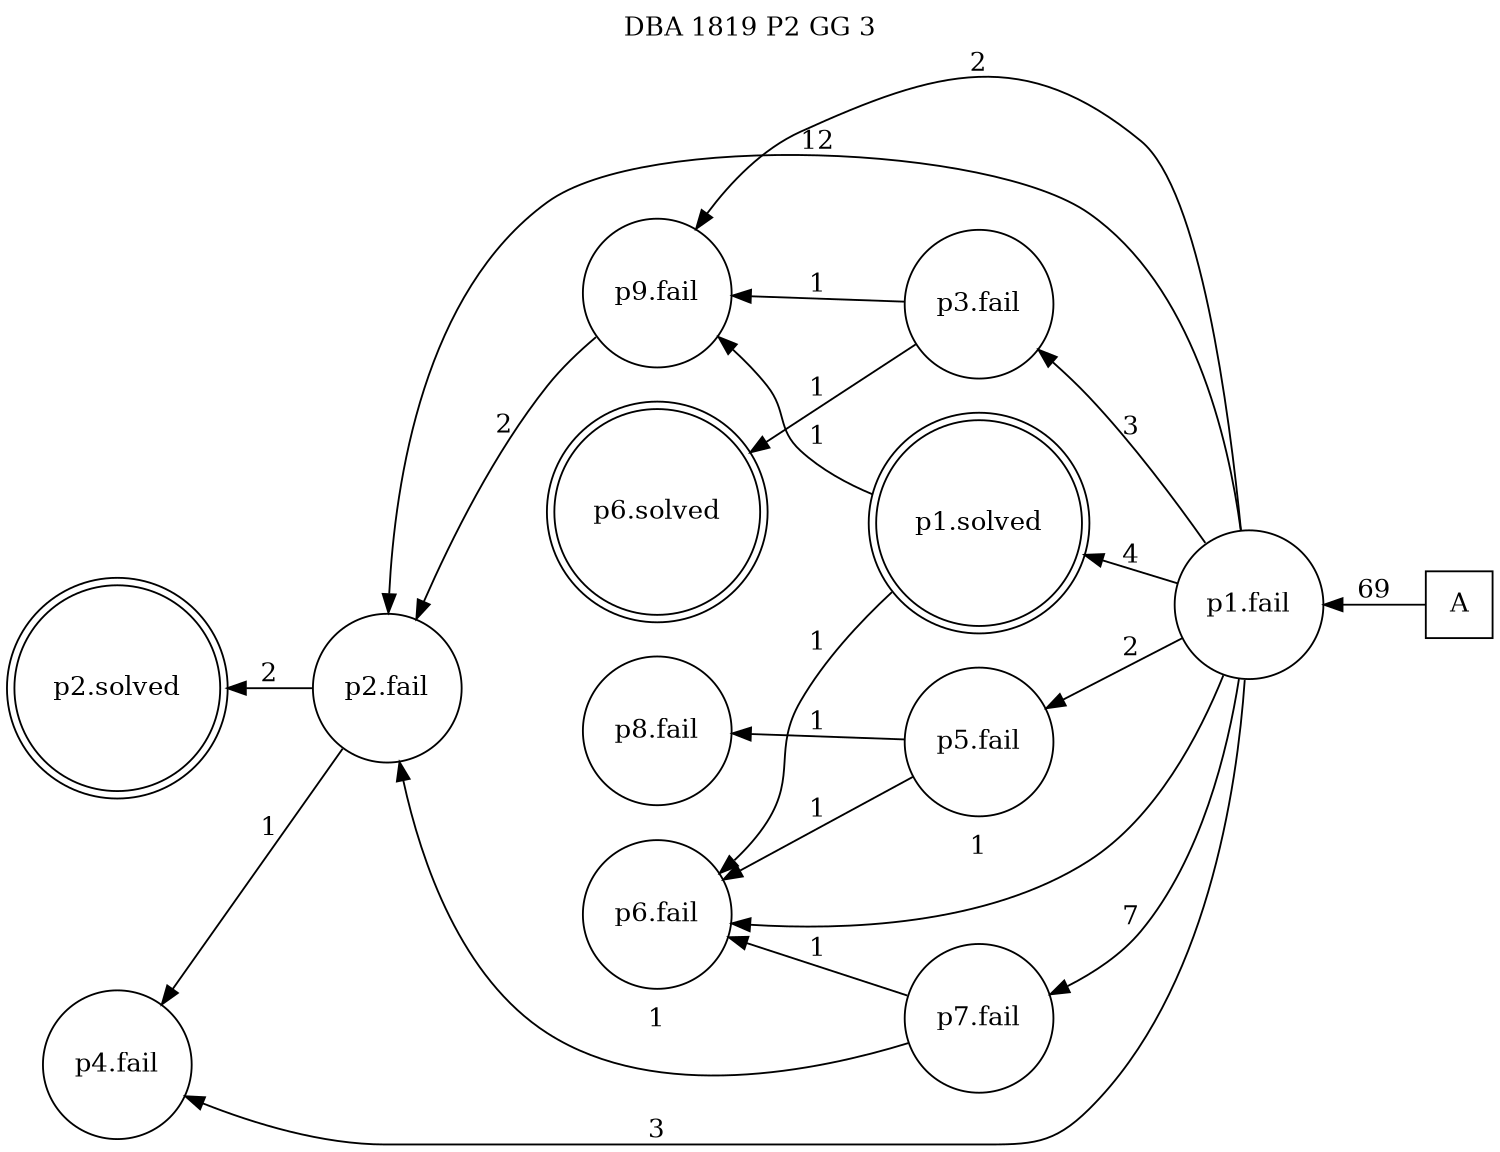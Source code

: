 digraph DBA_1819_P2_GG_3 {
labelloc="tl"
label= " DBA 1819 P2 GG 3 "
rankdir="RL";
graph [ size=" 10 , 10 !"]

"A" [shape="square" label="A"]
"p1.fail" [shape="circle" label="p1.fail"]
"p2.fail" [shape="circle" label="p2.fail"]
"p7.fail" [shape="circle" label="p7.fail"]
"p5.fail" [shape="circle" label="p5.fail"]
"p6.fail" [shape="circle" label="p6.fail"]
"p9.fail" [shape="circle" label="p9.fail"]
"p3.fail" [shape="circle" label="p3.fail"]
"p4.fail" [shape="circle" label="p4.fail"]
"p8.fail" [shape="circle" label="p8.fail"]
"p2.solved" [shape="doublecircle" label="p2.solved"]
"p1.solved" [shape="doublecircle" label="p1.solved"]
"p6.solved" [shape="doublecircle" label="p6.solved"]
"A" -> "p1.fail" [ label=69]
"p1.fail" -> "p2.fail" [ label=12]
"p1.fail" -> "p7.fail" [ label=7]
"p1.fail" -> "p5.fail" [ label=2]
"p1.fail" -> "p6.fail" [ label=1]
"p1.fail" -> "p9.fail" [ label=2]
"p1.fail" -> "p3.fail" [ label=3]
"p1.fail" -> "p4.fail" [ label=3]
"p1.fail" -> "p1.solved" [ label=4]
"p2.fail" -> "p4.fail" [ label=1]
"p2.fail" -> "p2.solved" [ label=2]
"p7.fail" -> "p2.fail" [ label=1]
"p7.fail" -> "p6.fail" [ label=1]
"p5.fail" -> "p6.fail" [ label=1]
"p5.fail" -> "p8.fail" [ label=1]
"p9.fail" -> "p2.fail" [ label=2]
"p3.fail" -> "p9.fail" [ label=1]
"p3.fail" -> "p6.solved" [ label=1]
"p1.solved" -> "p6.fail" [ label=1]
"p1.solved" -> "p9.fail" [ label=1]
}
